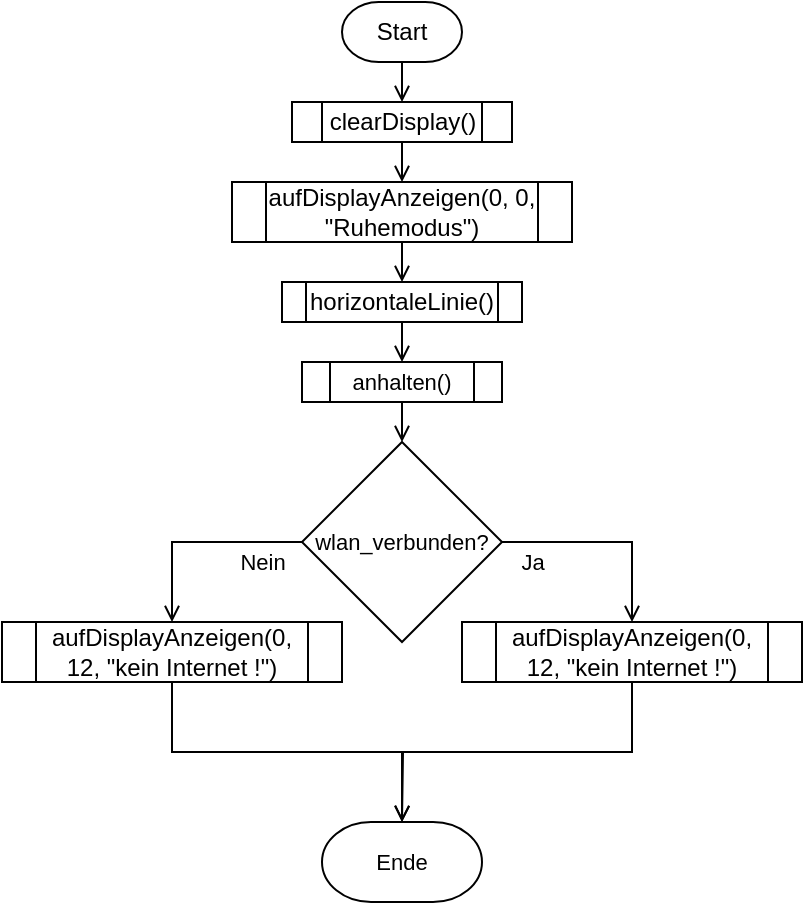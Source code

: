 <mxfile version="16.5.1" type="device"><diagram id="C5RBs43oDa-KdzZeNtuy" name="Page-1"><mxGraphModel dx="2011" dy="721" grid="1" gridSize="10" guides="1" tooltips="1" connect="1" arrows="1" fold="1" page="1" pageScale="1" pageWidth="413" pageHeight="583" math="0" shadow="0"><root><mxCell id="WIyWlLk6GJQsqaUBKTNV-0"/><mxCell id="WIyWlLk6GJQsqaUBKTNV-1" parent="WIyWlLk6GJQsqaUBKTNV-0"/><mxCell id="bte1MKDFcerBg2C95iQz-2" style="edgeStyle=orthogonalEdgeStyle;orthogonalLoop=1;jettySize=auto;html=1;exitX=0.5;exitY=1;exitDx=0;exitDy=0;exitPerimeter=0;entryX=0.5;entryY=0;entryDx=0;entryDy=0;endArrow=open;endFill=0;" edge="1" parent="WIyWlLk6GJQsqaUBKTNV-1" source="bte1MKDFcerBg2C95iQz-0" target="bte1MKDFcerBg2C95iQz-1"><mxGeometry relative="1" as="geometry"/></mxCell><mxCell id="bte1MKDFcerBg2C95iQz-0" value="Start" style="strokeWidth=1;html=1;shape=mxgraph.flowchart.terminator;whiteSpace=wrap;labelBackgroundColor=none;labelBorderColor=none;" vertex="1" parent="WIyWlLk6GJQsqaUBKTNV-1"><mxGeometry x="-649" y="20" width="60" height="30" as="geometry"/></mxCell><mxCell id="bte1MKDFcerBg2C95iQz-4" style="edgeStyle=orthogonalEdgeStyle;orthogonalLoop=1;jettySize=auto;html=1;exitX=0.5;exitY=1;exitDx=0;exitDy=0;entryX=0.5;entryY=0;entryDx=0;entryDy=0;endArrow=open;endFill=0;" edge="1" parent="WIyWlLk6GJQsqaUBKTNV-1" source="bte1MKDFcerBg2C95iQz-1" target="bte1MKDFcerBg2C95iQz-3"><mxGeometry relative="1" as="geometry"/></mxCell><mxCell id="bte1MKDFcerBg2C95iQz-1" value="clearDisplay()" style="verticalLabelPosition=middle;verticalAlign=middle;html=1;shape=process;whiteSpace=wrap;size=0.14;arcSize=0;labelPosition=center;align=center;" vertex="1" parent="WIyWlLk6GJQsqaUBKTNV-1"><mxGeometry x="-674" y="70" width="110" height="20" as="geometry"/></mxCell><mxCell id="bte1MKDFcerBg2C95iQz-7" style="edgeStyle=orthogonalEdgeStyle;rounded=0;orthogonalLoop=1;jettySize=auto;html=1;exitX=0.5;exitY=1;exitDx=0;exitDy=0;entryX=0.5;entryY=0;entryDx=0;entryDy=0;endArrow=open;endFill=0;" edge="1" parent="WIyWlLk6GJQsqaUBKTNV-1" source="bte1MKDFcerBg2C95iQz-3" target="bte1MKDFcerBg2C95iQz-5"><mxGeometry relative="1" as="geometry"/></mxCell><mxCell id="bte1MKDFcerBg2C95iQz-3" value="aufDisplayAnzeigen(0, 0, &quot;Ruhemodus&quot;)" style="shape=process;whiteSpace=wrap;html=1;backgroundOutline=1;strokeWidth=1;" vertex="1" parent="WIyWlLk6GJQsqaUBKTNV-1"><mxGeometry x="-704" y="110" width="170" height="30" as="geometry"/></mxCell><mxCell id="bte1MKDFcerBg2C95iQz-10" style="edgeStyle=orthogonalEdgeStyle;shape=connector;rounded=0;orthogonalLoop=1;jettySize=auto;html=1;exitX=0.5;exitY=1;exitDx=0;exitDy=0;entryX=0.5;entryY=0;entryDx=0;entryDy=0;labelBackgroundColor=default;fontFamily=Helvetica;fontSize=11;fontColor=default;endArrow=open;endFill=0;strokeColor=default;" edge="1" parent="WIyWlLk6GJQsqaUBKTNV-1" source="bte1MKDFcerBg2C95iQz-5" target="bte1MKDFcerBg2C95iQz-9"><mxGeometry relative="1" as="geometry"/></mxCell><mxCell id="bte1MKDFcerBg2C95iQz-5" value="horizontaleLinie()" style="shape=process;whiteSpace=wrap;html=1;backgroundOutline=1;strokeWidth=1;" vertex="1" parent="WIyWlLk6GJQsqaUBKTNV-1"><mxGeometry x="-679" y="160" width="120" height="20" as="geometry"/></mxCell><mxCell id="bte1MKDFcerBg2C95iQz-12" style="edgeStyle=orthogonalEdgeStyle;shape=connector;rounded=0;orthogonalLoop=1;jettySize=auto;html=1;exitX=0.5;exitY=1;exitDx=0;exitDy=0;entryX=0.5;entryY=0;entryDx=0;entryDy=0;entryPerimeter=0;labelBackgroundColor=default;fontFamily=Helvetica;fontSize=11;fontColor=default;endArrow=open;endFill=0;strokeColor=default;" edge="1" parent="WIyWlLk6GJQsqaUBKTNV-1" source="bte1MKDFcerBg2C95iQz-9" target="bte1MKDFcerBg2C95iQz-11"><mxGeometry relative="1" as="geometry"/></mxCell><mxCell id="bte1MKDFcerBg2C95iQz-9" value="anhalten()" style="verticalLabelPosition=middle;verticalAlign=middle;html=1;shape=process;whiteSpace=wrap;rounded=0;size=0.14;arcSize=0;fontFamily=Helvetica;fontSize=11;fontColor=default;labelPosition=center;align=center;" vertex="1" parent="WIyWlLk6GJQsqaUBKTNV-1"><mxGeometry x="-669" y="200" width="100" height="20" as="geometry"/></mxCell><mxCell id="bte1MKDFcerBg2C95iQz-16" style="edgeStyle=orthogonalEdgeStyle;shape=connector;rounded=0;orthogonalLoop=1;jettySize=auto;html=1;labelBackgroundColor=default;fontFamily=Helvetica;fontSize=11;fontColor=default;endArrow=open;endFill=0;strokeColor=default;entryX=0.5;entryY=0;entryDx=0;entryDy=0;" edge="1" parent="WIyWlLk6GJQsqaUBKTNV-1" source="bte1MKDFcerBg2C95iQz-11" target="bte1MKDFcerBg2C95iQz-14"><mxGeometry relative="1" as="geometry"><mxPoint x="-506" y="290" as="targetPoint"/><Array as="points"><mxPoint x="-504" y="290"/></Array></mxGeometry></mxCell><mxCell id="bte1MKDFcerBg2C95iQz-18" style="edgeStyle=orthogonalEdgeStyle;shape=connector;rounded=0;orthogonalLoop=1;jettySize=auto;html=1;entryX=0.5;entryY=0;entryDx=0;entryDy=0;labelBackgroundColor=default;fontFamily=Helvetica;fontSize=11;fontColor=default;endArrow=open;endFill=0;strokeColor=default;" edge="1" parent="WIyWlLk6GJQsqaUBKTNV-1" source="bte1MKDFcerBg2C95iQz-11" target="bte1MKDFcerBg2C95iQz-17"><mxGeometry relative="1" as="geometry"><Array as="points"><mxPoint x="-734" y="290"/></Array></mxGeometry></mxCell><mxCell id="bte1MKDFcerBg2C95iQz-11" value="wlan_verbunden?" style="strokeWidth=1;html=1;shape=mxgraph.flowchart.decision;whiteSpace=wrap;rounded=0;fontFamily=Helvetica;fontSize=11;fontColor=default;fillColor=default;" vertex="1" parent="WIyWlLk6GJQsqaUBKTNV-1"><mxGeometry x="-669" y="240" width="100" height="100" as="geometry"/></mxCell><mxCell id="bte1MKDFcerBg2C95iQz-23" style="edgeStyle=orthogonalEdgeStyle;shape=connector;rounded=0;orthogonalLoop=1;jettySize=auto;html=1;exitX=0.5;exitY=1;exitDx=0;exitDy=0;entryX=0.5;entryY=0;entryDx=0;entryDy=0;entryPerimeter=0;labelBackgroundColor=default;fontFamily=Helvetica;fontSize=11;fontColor=default;endArrow=open;endFill=0;strokeColor=default;" edge="1" parent="WIyWlLk6GJQsqaUBKTNV-1" source="bte1MKDFcerBg2C95iQz-14" target="bte1MKDFcerBg2C95iQz-21"><mxGeometry relative="1" as="geometry"/></mxCell><mxCell id="bte1MKDFcerBg2C95iQz-14" value="aufDisplayAnzeigen(0, 12, &quot;kein Internet !&quot;)" style="shape=process;whiteSpace=wrap;html=1;backgroundOutline=1;strokeWidth=1;" vertex="1" parent="WIyWlLk6GJQsqaUBKTNV-1"><mxGeometry x="-589" y="330" width="170" height="30" as="geometry"/></mxCell><mxCell id="bte1MKDFcerBg2C95iQz-24" style="edgeStyle=orthogonalEdgeStyle;shape=connector;rounded=0;orthogonalLoop=1;jettySize=auto;html=1;exitX=0.5;exitY=1;exitDx=0;exitDy=0;labelBackgroundColor=default;fontFamily=Helvetica;fontSize=11;fontColor=default;endArrow=open;endFill=0;strokeColor=default;" edge="1" parent="WIyWlLk6GJQsqaUBKTNV-1" source="bte1MKDFcerBg2C95iQz-17"><mxGeometry relative="1" as="geometry"><mxPoint x="-619" y="430" as="targetPoint"/></mxGeometry></mxCell><mxCell id="bte1MKDFcerBg2C95iQz-17" value="aufDisplayAnzeigen(0, 12, &quot;kein Internet !&quot;)" style="shape=process;whiteSpace=wrap;html=1;backgroundOutline=1;strokeWidth=1;" vertex="1" parent="WIyWlLk6GJQsqaUBKTNV-1"><mxGeometry x="-819" y="330" width="170" height="30" as="geometry"/></mxCell><mxCell id="bte1MKDFcerBg2C95iQz-19" value="Nein" style="text;html=1;align=center;verticalAlign=middle;resizable=0;points=[];autosize=1;strokeColor=none;fillColor=none;fontSize=11;fontFamily=Helvetica;fontColor=default;" vertex="1" parent="WIyWlLk6GJQsqaUBKTNV-1"><mxGeometry x="-709" y="290" width="40" height="20" as="geometry"/></mxCell><mxCell id="bte1MKDFcerBg2C95iQz-20" value="Ja" style="text;html=1;align=center;verticalAlign=middle;resizable=0;points=[];autosize=1;strokeColor=none;fillColor=none;fontSize=11;fontFamily=Helvetica;fontColor=default;" vertex="1" parent="WIyWlLk6GJQsqaUBKTNV-1"><mxGeometry x="-569" y="290" width="30" height="20" as="geometry"/></mxCell><mxCell id="bte1MKDFcerBg2C95iQz-21" value="Ende" style="strokeWidth=1;html=1;shape=mxgraph.flowchart.terminator;whiteSpace=wrap;rounded=0;fontFamily=Helvetica;fontSize=11;fontColor=default;fillColor=default;verticalAlign=middle;" vertex="1" parent="WIyWlLk6GJQsqaUBKTNV-1"><mxGeometry x="-659" y="430" width="80" height="40" as="geometry"/></mxCell></root></mxGraphModel></diagram></mxfile>